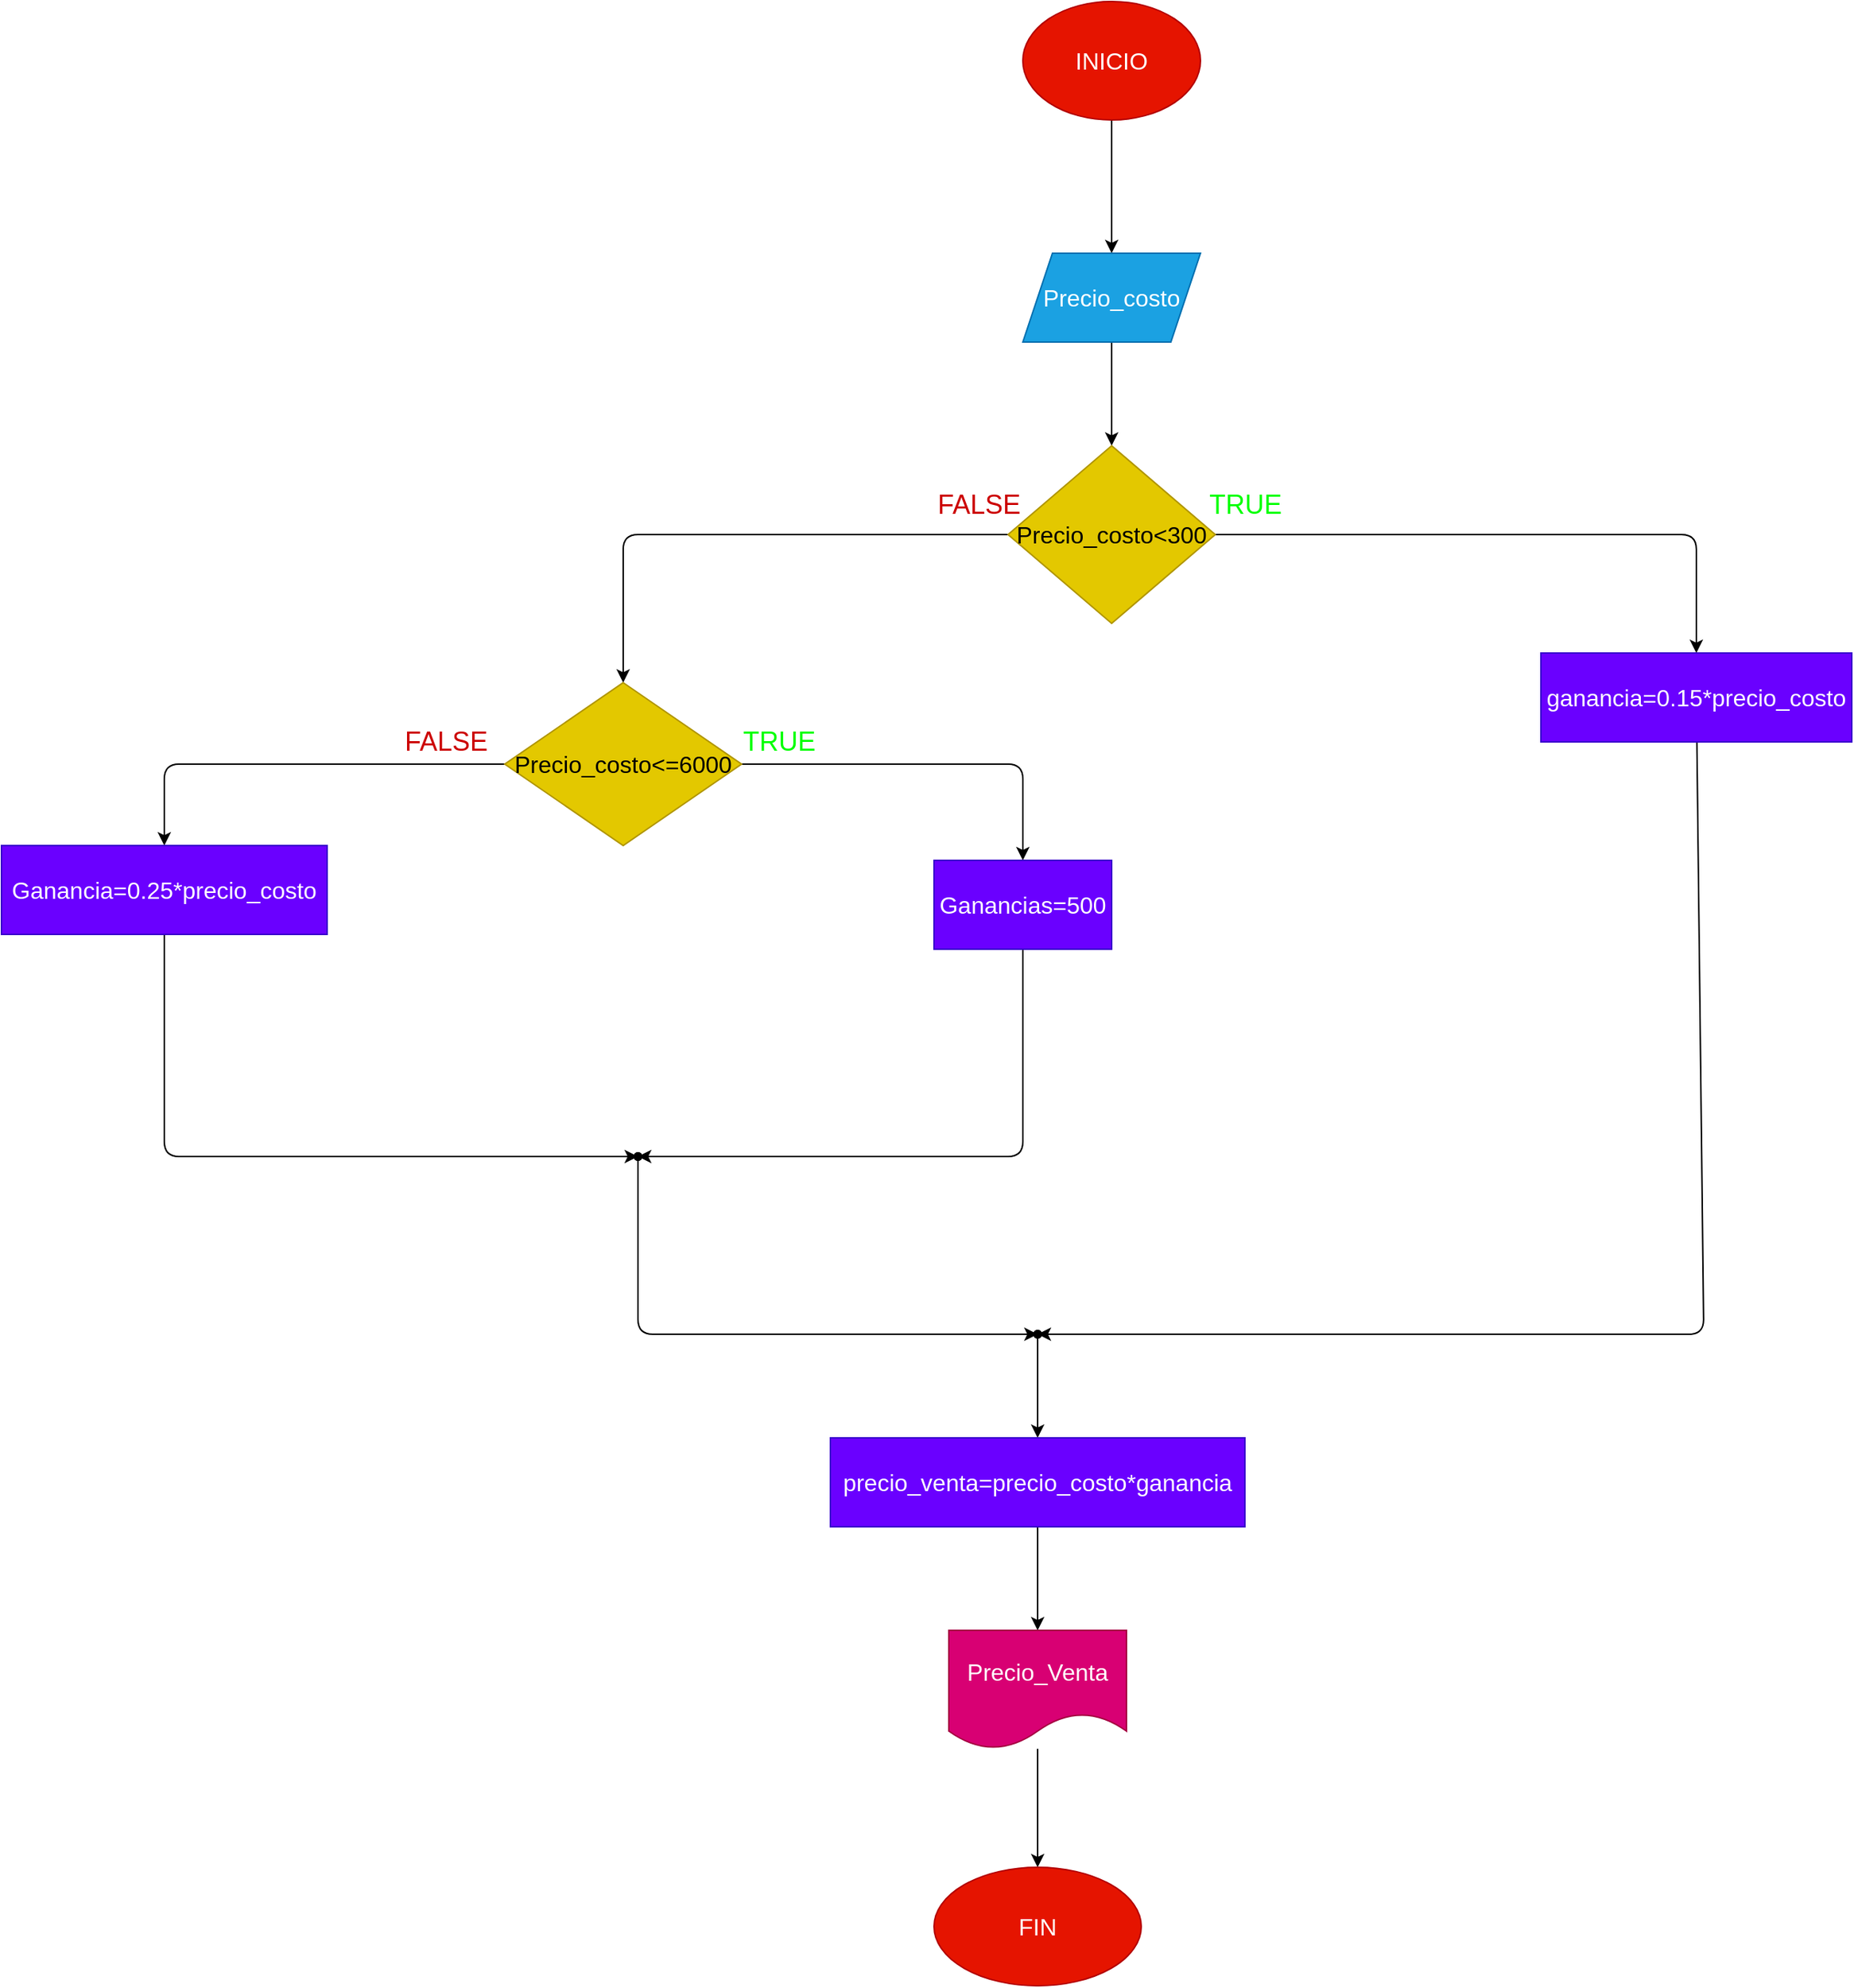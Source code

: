 <mxfile>
    <diagram id="gj1O0FGGU3g5nrrBLD2z" name="Página-1">
        <mxGraphModel dx="1773" dy="659" grid="1" gridSize="10" guides="1" tooltips="1" connect="1" arrows="1" fold="1" page="1" pageScale="1" pageWidth="827" pageHeight="1169" math="0" shadow="0">
            <root>
                <mxCell id="0"/>
                <mxCell id="1" parent="0"/>
                <mxCell id="4" value="" style="edgeStyle=none;html=1;fontSize=18;" parent="1" source="2" target="3" edge="1">
                    <mxGeometry relative="1" as="geometry"/>
                </mxCell>
                <mxCell id="2" value="&lt;font size=&quot;3&quot;&gt;INICIO&lt;/font&gt;" style="ellipse;whiteSpace=wrap;html=1;fillColor=#e51400;fontColor=#ffffff;strokeColor=#B20000;" parent="1" vertex="1">
                    <mxGeometry x="280" y="20" width="120" height="80" as="geometry"/>
                </mxCell>
                <mxCell id="6" value="" style="edgeStyle=none;html=1;fontSize=14;" parent="1" source="3" target="5" edge="1">
                    <mxGeometry relative="1" as="geometry"/>
                </mxCell>
                <mxCell id="3" value="&lt;font size=&quot;3&quot;&gt;Precio_costo&lt;/font&gt;" style="shape=parallelogram;perimeter=parallelogramPerimeter;whiteSpace=wrap;html=1;fixedSize=1;fillColor=#1ba1e2;fontColor=#ffffff;strokeColor=#006EAF;" parent="1" vertex="1">
                    <mxGeometry x="280" y="190" width="120" height="60" as="geometry"/>
                </mxCell>
                <mxCell id="8" value="" style="edgeStyle=none;html=1;fontSize=14;" parent="1" source="5" target="7" edge="1">
                    <mxGeometry relative="1" as="geometry">
                        <Array as="points">
                            <mxPoint x="10" y="380"/>
                        </Array>
                    </mxGeometry>
                </mxCell>
                <mxCell id="12" value="" style="edgeStyle=none;html=1;fontSize=14;" parent="1" source="5" target="11" edge="1">
                    <mxGeometry relative="1" as="geometry">
                        <Array as="points">
                            <mxPoint x="735" y="380"/>
                        </Array>
                    </mxGeometry>
                </mxCell>
                <mxCell id="5" value="&lt;font size=&quot;3&quot;&gt;Precio_costo&amp;lt;300&lt;/font&gt;" style="rhombus;whiteSpace=wrap;html=1;fillColor=#e3c800;fontColor=#000000;strokeColor=#B09500;" parent="1" vertex="1">
                    <mxGeometry x="270" y="320" width="140" height="120" as="geometry"/>
                </mxCell>
                <mxCell id="10" value="" style="edgeStyle=none;html=1;fontSize=14;" parent="1" source="7" target="9" edge="1">
                    <mxGeometry relative="1" as="geometry">
                        <Array as="points">
                            <mxPoint x="280" y="535"/>
                        </Array>
                    </mxGeometry>
                </mxCell>
                <mxCell id="14" value="" style="edgeStyle=none;html=1;fontSize=14;" parent="1" source="7" target="13" edge="1">
                    <mxGeometry relative="1" as="geometry">
                        <Array as="points">
                            <mxPoint x="-300" y="535"/>
                        </Array>
                    </mxGeometry>
                </mxCell>
                <mxCell id="7" value="&lt;font size=&quot;3&quot;&gt;Precio_costo&amp;lt;=6000&lt;/font&gt;" style="rhombus;whiteSpace=wrap;html=1;fillColor=#e3c800;fontColor=#000000;strokeColor=#B09500;" parent="1" vertex="1">
                    <mxGeometry x="-70" y="480" width="160" height="110" as="geometry"/>
                </mxCell>
                <mxCell id="22" value="" style="edgeStyle=none;html=1;fontSize=14;" parent="1" source="9" target="21" edge="1">
                    <mxGeometry relative="1" as="geometry">
                        <Array as="points">
                            <mxPoint x="280" y="800"/>
                            <mxPoint x="180" y="800"/>
                        </Array>
                    </mxGeometry>
                </mxCell>
                <mxCell id="9" value="&lt;font size=&quot;3&quot;&gt;Ganancias=500&lt;/font&gt;" style="whiteSpace=wrap;html=1;fillColor=#6a00ff;fontColor=#ffffff;strokeColor=#3700CC;" parent="1" vertex="1">
                    <mxGeometry x="220" y="600" width="120" height="60" as="geometry"/>
                </mxCell>
                <mxCell id="18" value="" style="edgeStyle=none;html=1;fontSize=14;" parent="1" source="11" target="17" edge="1">
                    <mxGeometry relative="1" as="geometry">
                        <Array as="points">
                            <mxPoint x="740" y="920"/>
                        </Array>
                    </mxGeometry>
                </mxCell>
                <mxCell id="11" value="&lt;font size=&quot;3&quot;&gt;ganancia=0.15*precio_costo&lt;/font&gt;" style="whiteSpace=wrap;html=1;fillColor=#6a00ff;fontColor=#ffffff;strokeColor=#3700CC;" parent="1" vertex="1">
                    <mxGeometry x="630" y="460" width="210" height="60" as="geometry"/>
                </mxCell>
                <mxCell id="20" value="" style="edgeStyle=none;html=1;fontSize=14;" parent="1" source="13" target="19" edge="1">
                    <mxGeometry relative="1" as="geometry">
                        <Array as="points">
                            <mxPoint x="-300" y="800"/>
                        </Array>
                    </mxGeometry>
                </mxCell>
                <mxCell id="13" value="&lt;font size=&quot;3&quot;&gt;Ganancia=0.25*precio_costo&lt;/font&gt;" style="whiteSpace=wrap;html=1;fillColor=#6a00ff;fontColor=#ffffff;strokeColor=#3700CC;" parent="1" vertex="1">
                    <mxGeometry x="-410" y="590" width="220" height="60" as="geometry"/>
                </mxCell>
                <mxCell id="17" value="" style="shape=waypoint;sketch=0;size=6;pointerEvents=1;points=[];fillColor=default;resizable=0;rotatable=0;perimeter=centerPerimeter;snapToPoint=1;" parent="1" vertex="1">
                    <mxGeometry x="280" y="910" width="20" height="20" as="geometry"/>
                </mxCell>
                <mxCell id="19" value="" style="shape=waypoint;sketch=0;size=6;pointerEvents=1;points=[];fillColor=default;resizable=0;rotatable=0;perimeter=centerPerimeter;snapToPoint=1;" parent="1" vertex="1">
                    <mxGeometry x="10" y="790" width="20" height="20" as="geometry"/>
                </mxCell>
                <mxCell id="24" value="" style="edgeStyle=none;html=1;fontSize=14;" parent="1" source="21" target="23" edge="1">
                    <mxGeometry relative="1" as="geometry">
                        <Array as="points">
                            <mxPoint x="20" y="920"/>
                        </Array>
                    </mxGeometry>
                </mxCell>
                <mxCell id="21" value="" style="shape=waypoint;sketch=0;size=6;pointerEvents=1;points=[];fillColor=default;resizable=0;rotatable=0;perimeter=centerPerimeter;snapToPoint=1;" parent="1" vertex="1">
                    <mxGeometry x="10" y="790" width="20" height="20" as="geometry"/>
                </mxCell>
                <mxCell id="26" value="" style="edgeStyle=none;html=1;fontSize=14;" parent="1" source="23" target="25" edge="1">
                    <mxGeometry relative="1" as="geometry"/>
                </mxCell>
                <mxCell id="23" value="" style="shape=waypoint;sketch=0;size=6;pointerEvents=1;points=[];fillColor=default;resizable=0;rotatable=0;perimeter=centerPerimeter;snapToPoint=1;" parent="1" vertex="1">
                    <mxGeometry x="280" y="910" width="20" height="20" as="geometry"/>
                </mxCell>
                <mxCell id="28" value="" style="edgeStyle=none;html=1;fontSize=14;" parent="1" source="25" target="27" edge="1">
                    <mxGeometry relative="1" as="geometry"/>
                </mxCell>
                <mxCell id="25" value="&lt;font size=&quot;3&quot;&gt;precio_venta=precio_costo*ganancia&lt;/font&gt;" style="whiteSpace=wrap;html=1;sketch=0;fillColor=#6a00ff;fontColor=#ffffff;strokeColor=#3700CC;" parent="1" vertex="1">
                    <mxGeometry x="150" y="990" width="280" height="60" as="geometry"/>
                </mxCell>
                <mxCell id="30" value="" style="edgeStyle=none;html=1;fontSize=14;" parent="1" source="27" target="29" edge="1">
                    <mxGeometry relative="1" as="geometry"/>
                </mxCell>
                <mxCell id="27" value="&lt;font size=&quot;3&quot;&gt;Precio_Venta&lt;/font&gt;" style="shape=document;whiteSpace=wrap;html=1;boundedLbl=1;sketch=0;fillColor=#d80073;fontColor=#ffffff;strokeColor=#A50040;" parent="1" vertex="1">
                    <mxGeometry x="230" y="1120" width="120" height="80" as="geometry"/>
                </mxCell>
                <mxCell id="29" value="&lt;font size=&quot;3&quot;&gt;FIN&lt;/font&gt;" style="ellipse;whiteSpace=wrap;html=1;sketch=0;fillColor=#e51400;fontColor=#ffffff;strokeColor=#B20000;" parent="1" vertex="1">
                    <mxGeometry x="220" y="1280" width="140" height="80" as="geometry"/>
                </mxCell>
                <mxCell id="32" value="&lt;font color=&quot;#cc0000&quot;&gt;FALSE&lt;/font&gt;" style="text;html=1;align=center;verticalAlign=middle;resizable=0;points=[];autosize=1;strokeColor=none;fillColor=none;fontSize=18;" parent="1" vertex="1">
                    <mxGeometry x="210" y="340" width="80" height="40" as="geometry"/>
                </mxCell>
                <mxCell id="33" value="FALSE" style="text;html=1;align=center;verticalAlign=middle;resizable=0;points=[];autosize=1;strokeColor=none;fillColor=none;fontSize=18;fontColor=#CC0000;" parent="1" vertex="1">
                    <mxGeometry x="-150" y="500" width="80" height="40" as="geometry"/>
                </mxCell>
                <mxCell id="34" value="&lt;font color=&quot;#00ff00&quot;&gt;TRUE&lt;/font&gt;" style="text;html=1;align=center;verticalAlign=middle;resizable=0;points=[];autosize=1;strokeColor=none;fillColor=none;fontSize=18;fontColor=#CC0000;" parent="1" vertex="1">
                    <mxGeometry x="395" y="340" width="70" height="40" as="geometry"/>
                </mxCell>
                <mxCell id="35" value="TRUE" style="text;html=1;align=center;verticalAlign=middle;resizable=0;points=[];autosize=1;strokeColor=none;fillColor=none;fontSize=18;fontColor=#00FF00;" parent="1" vertex="1">
                    <mxGeometry x="80" y="500" width="70" height="40" as="geometry"/>
                </mxCell>
            </root>
        </mxGraphModel>
    </diagram>
</mxfile>